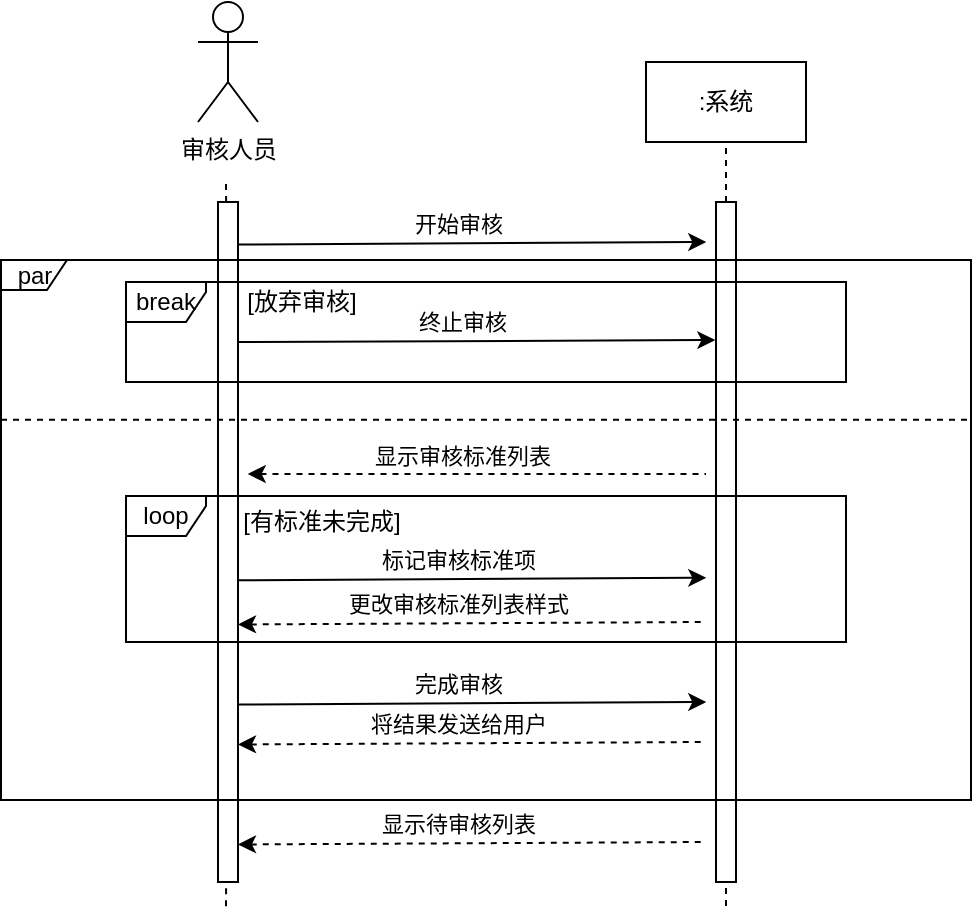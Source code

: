 <mxfile version="14.1.8" type="device"><diagram id="uZn9XmLWw3VDiTi85RMl" name="Page-1"><mxGraphModel dx="692" dy="336" grid="1" gridSize="10" guides="1" tooltips="1" connect="1" arrows="1" fold="1" page="1" pageScale="1" pageWidth="1169" pageHeight="1654" math="0" shadow="0"><root><mxCell id="0"/><mxCell id="1" parent="0"/><mxCell id="OWSN-CZCIrc3oOWVqMO1-1" value="审核人员" style="shape=umlActor;verticalLabelPosition=bottom;verticalAlign=top;html=1;outlineConnect=0;" vertex="1" parent="1"><mxGeometry x="316" y="550" width="30" height="60" as="geometry"/></mxCell><mxCell id="OWSN-CZCIrc3oOWVqMO1-2" value="" style="endArrow=none;dashed=1;html=1;" edge="1" parent="1" source="OWSN-CZCIrc3oOWVqMO1-6"><mxGeometry width="50" height="50" relative="1" as="geometry"><mxPoint x="330" y="1002.133" as="sourcePoint"/><mxPoint x="330" y="640" as="targetPoint"/></mxGeometry></mxCell><mxCell id="OWSN-CZCIrc3oOWVqMO1-4" value=":系统" style="rounded=0;whiteSpace=wrap;html=1;" vertex="1" parent="1"><mxGeometry x="540" y="580" width="80" height="40" as="geometry"/></mxCell><mxCell id="OWSN-CZCIrc3oOWVqMO1-5" value="" style="endArrow=none;dashed=1;html=1;entryX=0.5;entryY=1;entryDx=0;entryDy=0;" edge="1" parent="1" source="OWSN-CZCIrc3oOWVqMO1-8" target="OWSN-CZCIrc3oOWVqMO1-4"><mxGeometry width="50" height="50" relative="1" as="geometry"><mxPoint x="669.67" y="1002.133" as="sourcePoint"/><mxPoint x="669.67" y="640" as="targetPoint"/></mxGeometry></mxCell><mxCell id="OWSN-CZCIrc3oOWVqMO1-6" value="" style="rounded=0;whiteSpace=wrap;html=1;" vertex="1" parent="1"><mxGeometry x="326" y="650" width="10" height="340" as="geometry"/></mxCell><mxCell id="OWSN-CZCIrc3oOWVqMO1-7" value="" style="endArrow=none;dashed=1;html=1;" edge="1" parent="1" target="OWSN-CZCIrc3oOWVqMO1-6"><mxGeometry width="50" height="50" relative="1" as="geometry"><mxPoint x="330" y="1002.133" as="sourcePoint"/><mxPoint x="330" y="640" as="targetPoint"/></mxGeometry></mxCell><mxCell id="OWSN-CZCIrc3oOWVqMO1-8" value="" style="rounded=0;whiteSpace=wrap;html=1;" vertex="1" parent="1"><mxGeometry x="575" y="650" width="10" height="340" as="geometry"/></mxCell><mxCell id="OWSN-CZCIrc3oOWVqMO1-9" value="" style="endArrow=none;dashed=1;html=1;entryX=0.5;entryY=1;entryDx=0;entryDy=0;" edge="1" parent="1" target="OWSN-CZCIrc3oOWVqMO1-8"><mxGeometry width="50" height="50" relative="1" as="geometry"><mxPoint x="580" y="1002" as="sourcePoint"/><mxPoint x="670" y="620" as="targetPoint"/></mxGeometry></mxCell><mxCell id="OWSN-CZCIrc3oOWVqMO1-11" value="[放弃审核]" style="text;html=1;strokeColor=none;fillColor=none;align=center;verticalAlign=middle;whiteSpace=wrap;rounded=0;" vertex="1" parent="1"><mxGeometry x="336" y="690" width="64" height="20" as="geometry"/></mxCell><mxCell id="OWSN-CZCIrc3oOWVqMO1-12" value="" style="endArrow=classic;html=1;exitX=1.027;exitY=0.206;exitDx=0;exitDy=0;exitPerimeter=0;entryX=-0.033;entryY=0.203;entryDx=0;entryDy=0;entryPerimeter=0;" edge="1" parent="1" source="OWSN-CZCIrc3oOWVqMO1-6" target="OWSN-CZCIrc3oOWVqMO1-8"><mxGeometry width="50" height="50" relative="1" as="geometry"><mxPoint x="510" y="790" as="sourcePoint"/><mxPoint x="560" y="740" as="targetPoint"/></mxGeometry></mxCell><mxCell id="OWSN-CZCIrc3oOWVqMO1-14" value="终止审核" style="edgeLabel;html=1;align=center;verticalAlign=middle;resizable=0;points=[];" vertex="1" connectable="0" parent="OWSN-CZCIrc3oOWVqMO1-12"><mxGeometry x="-0.066" y="1" relative="1" as="geometry"><mxPoint y="-8.48" as="offset"/></mxGeometry></mxCell><mxCell id="OWSN-CZCIrc3oOWVqMO1-15" value="" style="endArrow=classic;html=1;exitX=1.4;exitY=0.226;exitDx=0;exitDy=0;exitPerimeter=0;entryX=-0.087;entryY=0.222;entryDx=0;entryDy=0;entryPerimeter=0;" edge="1" parent="1"><mxGeometry width="50" height="50" relative="1" as="geometry"><mxPoint x="336" y="671.24" as="sourcePoint"/><mxPoint x="570.13" y="670.0" as="targetPoint"/></mxGeometry></mxCell><mxCell id="OWSN-CZCIrc3oOWVqMO1-16" value="开始审核" style="edgeLabel;html=1;align=center;verticalAlign=middle;resizable=0;points=[];" vertex="1" connectable="0" parent="OWSN-CZCIrc3oOWVqMO1-15"><mxGeometry x="-0.066" y="1" relative="1" as="geometry"><mxPoint y="-8.48" as="offset"/></mxGeometry></mxCell><mxCell id="OWSN-CZCIrc3oOWVqMO1-17" value="" style="endArrow=none;html=1;exitX=1.4;exitY=0.226;exitDx=0;exitDy=0;exitPerimeter=0;dashed=1;startArrow=classic;startFill=1;endFill=0;" edge="1" parent="1"><mxGeometry width="50" height="50" relative="1" as="geometry"><mxPoint x="340.87" y="786" as="sourcePoint"/><mxPoint x="570" y="786" as="targetPoint"/></mxGeometry></mxCell><mxCell id="OWSN-CZCIrc3oOWVqMO1-18" value="显示审核标准列表" style="edgeLabel;html=1;align=center;verticalAlign=middle;resizable=0;points=[];" vertex="1" connectable="0" parent="OWSN-CZCIrc3oOWVqMO1-17"><mxGeometry x="-0.066" y="1" relative="1" as="geometry"><mxPoint y="-8.48" as="offset"/></mxGeometry></mxCell><mxCell id="OWSN-CZCIrc3oOWVqMO1-19" value="" style="endArrow=classic;html=1;exitX=1.4;exitY=0.226;exitDx=0;exitDy=0;exitPerimeter=0;entryX=-0.087;entryY=0.222;entryDx=0;entryDy=0;entryPerimeter=0;" edge="1" parent="1"><mxGeometry width="50" height="50" relative="1" as="geometry"><mxPoint x="336" y="839.12" as="sourcePoint"/><mxPoint x="570.13" y="837.88" as="targetPoint"/></mxGeometry></mxCell><mxCell id="OWSN-CZCIrc3oOWVqMO1-20" value="标记审核标准项" style="edgeLabel;html=1;align=center;verticalAlign=middle;resizable=0;points=[];" vertex="1" connectable="0" parent="OWSN-CZCIrc3oOWVqMO1-19"><mxGeometry x="-0.066" y="1" relative="1" as="geometry"><mxPoint y="-8.48" as="offset"/></mxGeometry></mxCell><mxCell id="OWSN-CZCIrc3oOWVqMO1-21" value="" style="endArrow=none;html=1;exitX=1.4;exitY=0.226;exitDx=0;exitDy=0;exitPerimeter=0;entryX=-0.087;entryY=0.222;entryDx=0;entryDy=0;entryPerimeter=0;dashed=1;startArrow=classic;startFill=1;endFill=0;" edge="1" parent="1"><mxGeometry width="50" height="50" relative="1" as="geometry"><mxPoint x="336" y="861.24" as="sourcePoint"/><mxPoint x="570.13" y="860" as="targetPoint"/></mxGeometry></mxCell><mxCell id="OWSN-CZCIrc3oOWVqMO1-22" value="更改审核标准列表样式" style="edgeLabel;html=1;align=center;verticalAlign=middle;resizable=0;points=[];" vertex="1" connectable="0" parent="OWSN-CZCIrc3oOWVqMO1-21"><mxGeometry x="-0.066" y="1" relative="1" as="geometry"><mxPoint y="-8.48" as="offset"/></mxGeometry></mxCell><mxCell id="OWSN-CZCIrc3oOWVqMO1-23" value="" style="endArrow=classic;html=1;exitX=1.4;exitY=0.226;exitDx=0;exitDy=0;exitPerimeter=0;entryX=-0.087;entryY=0.222;entryDx=0;entryDy=0;entryPerimeter=0;" edge="1" parent="1"><mxGeometry width="50" height="50" relative="1" as="geometry"><mxPoint x="336" y="901.24" as="sourcePoint"/><mxPoint x="570.13" y="900" as="targetPoint"/></mxGeometry></mxCell><mxCell id="OWSN-CZCIrc3oOWVqMO1-24" value="完成审核" style="edgeLabel;html=1;align=center;verticalAlign=middle;resizable=0;points=[];" vertex="1" connectable="0" parent="OWSN-CZCIrc3oOWVqMO1-23"><mxGeometry x="-0.066" y="1" relative="1" as="geometry"><mxPoint y="-8.48" as="offset"/></mxGeometry></mxCell><mxCell id="OWSN-CZCIrc3oOWVqMO1-25" value="" style="endArrow=none;html=1;exitX=1.4;exitY=0.226;exitDx=0;exitDy=0;exitPerimeter=0;entryX=-0.087;entryY=0.222;entryDx=0;entryDy=0;entryPerimeter=0;dashed=1;startArrow=classic;startFill=1;endFill=0;" edge="1" parent="1"><mxGeometry width="50" height="50" relative="1" as="geometry"><mxPoint x="336" y="971.24" as="sourcePoint"/><mxPoint x="570.13" y="970" as="targetPoint"/></mxGeometry></mxCell><mxCell id="OWSN-CZCIrc3oOWVqMO1-26" value="显示待审核列表" style="edgeLabel;html=1;align=center;verticalAlign=middle;resizable=0;points=[];" vertex="1" connectable="0" parent="OWSN-CZCIrc3oOWVqMO1-25"><mxGeometry x="-0.066" y="1" relative="1" as="geometry"><mxPoint y="-8.48" as="offset"/></mxGeometry></mxCell><mxCell id="OWSN-CZCIrc3oOWVqMO1-27" value="" style="endArrow=none;html=1;exitX=1.4;exitY=0.226;exitDx=0;exitDy=0;exitPerimeter=0;entryX=-0.087;entryY=0.222;entryDx=0;entryDy=0;entryPerimeter=0;dashed=1;startArrow=classic;startFill=1;endFill=0;" edge="1" parent="1"><mxGeometry width="50" height="50" relative="1" as="geometry"><mxPoint x="336" y="921.24" as="sourcePoint"/><mxPoint x="570.13" y="920" as="targetPoint"/></mxGeometry></mxCell><mxCell id="OWSN-CZCIrc3oOWVqMO1-28" value="将结果发送给用户" style="edgeLabel;html=1;align=center;verticalAlign=middle;resizable=0;points=[];" vertex="1" connectable="0" parent="OWSN-CZCIrc3oOWVqMO1-27"><mxGeometry x="-0.066" y="1" relative="1" as="geometry"><mxPoint y="-8.48" as="offset"/></mxGeometry></mxCell><mxCell id="OWSN-CZCIrc3oOWVqMO1-30" value="[有标准未完成]" style="text;html=1;strokeColor=none;fillColor=none;align=center;verticalAlign=middle;whiteSpace=wrap;rounded=0;" vertex="1" parent="1"><mxGeometry x="336" y="800" width="84" height="20" as="geometry"/></mxCell><mxCell id="OWSN-CZCIrc3oOWVqMO1-32" value="" style="endArrow=none;dashed=1;html=1;exitX=0;exitY=0.296;exitDx=0;exitDy=0;exitPerimeter=0;entryX=0.998;entryY=0.296;entryDx=0;entryDy=0;entryPerimeter=0;" edge="1" parent="1" source="OWSN-CZCIrc3oOWVqMO1-31" target="OWSN-CZCIrc3oOWVqMO1-31"><mxGeometry width="50" height="50" relative="1" as="geometry"><mxPoint x="470" y="830" as="sourcePoint"/><mxPoint x="520" y="780" as="targetPoint"/></mxGeometry></mxCell><mxCell id="OWSN-CZCIrc3oOWVqMO1-10" value="break" style="shape=umlFrame;whiteSpace=wrap;html=1;width=40;height=20;" vertex="1" parent="1"><mxGeometry x="280" y="690" width="360" height="50" as="geometry"/></mxCell><mxCell id="OWSN-CZCIrc3oOWVqMO1-29" value="loop" style="shape=umlFrame;whiteSpace=wrap;html=1;width=40;height=20;" vertex="1" parent="1"><mxGeometry x="280" y="797" width="360" height="73" as="geometry"/></mxCell><mxCell id="OWSN-CZCIrc3oOWVqMO1-31" value="par" style="shape=umlFrame;whiteSpace=wrap;html=1;width=33;height=15;" vertex="1" parent="1"><mxGeometry x="217.5" y="679" width="485" height="270" as="geometry"/></mxCell></root></mxGraphModel></diagram></mxfile>